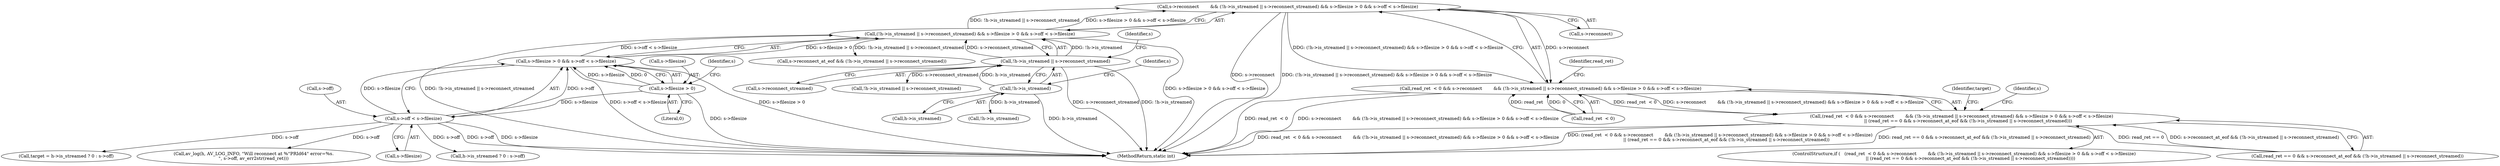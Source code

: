 digraph "0_FFmpeg_2a05c8f813de6f2278827734bf8102291e7484aa_4@API" {
"1000226" [label="(Call,s->reconnect        && (!h->is_streamed || s->reconnect_streamed) && s->filesize > 0 && s->off < s->filesize)"];
"1000230" [label="(Call,(!h->is_streamed || s->reconnect_streamed) && s->filesize > 0 && s->off < s->filesize)"];
"1000231" [label="(Call,!h->is_streamed || s->reconnect_streamed)"];
"1000232" [label="(Call,!h->is_streamed)"];
"1000239" [label="(Call,s->filesize > 0 && s->off < s->filesize)"];
"1000240" [label="(Call,s->filesize > 0)"];
"1000245" [label="(Call,s->off < s->filesize)"];
"1000222" [label="(Call,read_ret  < 0 && s->reconnect        && (!h->is_streamed || s->reconnect_streamed) && s->filesize > 0 && s->off < s->filesize)"];
"1000221" [label="(Call,(read_ret  < 0 && s->reconnect        && (!h->is_streamed || s->reconnect_streamed) && s->filesize > 0 && s->off < s->filesize)\n         || (read_ret == 0 && s->reconnect_at_eof && (!h->is_streamed || s->reconnect_streamed)))"];
"1000241" [label="(Call,s->filesize)"];
"1000223" [label="(Call,read_ret  < 0)"];
"1000236" [label="(Call,s->reconnect_streamed)"];
"1000230" [label="(Call,(!h->is_streamed || s->reconnect_streamed) && s->filesize > 0 && s->off < s->filesize)"];
"1000233" [label="(Call,h->is_streamed)"];
"1000352" [label="(MethodReturn,static int)"];
"1000239" [label="(Call,s->filesize > 0 && s->off < s->filesize)"];
"1000231" [label="(Call,!h->is_streamed || s->reconnect_streamed)"];
"1000222" [label="(Call,read_ret  < 0 && s->reconnect        && (!h->is_streamed || s->reconnect_streamed) && s->filesize > 0 && s->off < s->filesize)"];
"1000232" [label="(Call,!h->is_streamed)"];
"1000270" [label="(Call,target = h->is_streamed ? 0 : s->off)"];
"1000291" [label="(Call,av_log(h, AV_LOG_INFO, \"Will reconnect at %\"PRId64\" error=%s.\n\", s->off, av_err2str(read_ret)))"];
"1000221" [label="(Call,(read_ret  < 0 && s->reconnect        && (!h->is_streamed || s->reconnect_streamed) && s->filesize > 0 && s->off < s->filesize)\n         || (read_ret == 0 && s->reconnect_at_eof && (!h->is_streamed || s->reconnect_streamed)))"];
"1000245" [label="(Call,s->off < s->filesize)"];
"1000242" [label="(Identifier,s)"];
"1000271" [label="(Identifier,target)"];
"1000220" [label="(ControlStructure,if (   (read_ret  < 0 && s->reconnect        && (!h->is_streamed || s->reconnect_streamed) && s->filesize > 0 && s->off < s->filesize)\n         || (read_ret == 0 && s->reconnect_at_eof && (!h->is_streamed || s->reconnect_streamed))))"];
"1000260" [label="(Call,!h->is_streamed || s->reconnect_streamed)"];
"1000261" [label="(Call,!h->is_streamed)"];
"1000227" [label="(Call,s->reconnect)"];
"1000249" [label="(Call,s->filesize)"];
"1000237" [label="(Identifier,s)"];
"1000244" [label="(Literal,0)"];
"1000256" [label="(Call,s->reconnect_at_eof && (!h->is_streamed || s->reconnect_streamed))"];
"1000226" [label="(Call,s->reconnect        && (!h->is_streamed || s->reconnect_streamed) && s->filesize > 0 && s->off < s->filesize)"];
"1000252" [label="(Call,read_ret == 0 && s->reconnect_at_eof && (!h->is_streamed || s->reconnect_streamed))"];
"1000347" [label="(Identifier,s)"];
"1000246" [label="(Call,s->off)"];
"1000272" [label="(Call,h->is_streamed ? 0 : s->off)"];
"1000254" [label="(Identifier,read_ret)"];
"1000240" [label="(Call,s->filesize > 0)"];
"1000247" [label="(Identifier,s)"];
"1000226" -> "1000222"  [label="AST: "];
"1000226" -> "1000227"  [label="CFG: "];
"1000226" -> "1000230"  [label="CFG: "];
"1000227" -> "1000226"  [label="AST: "];
"1000230" -> "1000226"  [label="AST: "];
"1000222" -> "1000226"  [label="CFG: "];
"1000226" -> "1000352"  [label="DDG: s->reconnect"];
"1000226" -> "1000352"  [label="DDG: (!h->is_streamed || s->reconnect_streamed) && s->filesize > 0 && s->off < s->filesize"];
"1000226" -> "1000222"  [label="DDG: s->reconnect"];
"1000226" -> "1000222"  [label="DDG: (!h->is_streamed || s->reconnect_streamed) && s->filesize > 0 && s->off < s->filesize"];
"1000230" -> "1000226"  [label="DDG: !h->is_streamed || s->reconnect_streamed"];
"1000230" -> "1000226"  [label="DDG: s->filesize > 0 && s->off < s->filesize"];
"1000230" -> "1000231"  [label="CFG: "];
"1000230" -> "1000239"  [label="CFG: "];
"1000231" -> "1000230"  [label="AST: "];
"1000239" -> "1000230"  [label="AST: "];
"1000230" -> "1000352"  [label="DDG: s->filesize > 0 && s->off < s->filesize"];
"1000230" -> "1000352"  [label="DDG: !h->is_streamed || s->reconnect_streamed"];
"1000231" -> "1000230"  [label="DDG: !h->is_streamed"];
"1000231" -> "1000230"  [label="DDG: s->reconnect_streamed"];
"1000239" -> "1000230"  [label="DDG: s->filesize > 0"];
"1000239" -> "1000230"  [label="DDG: s->off < s->filesize"];
"1000230" -> "1000256"  [label="DDG: !h->is_streamed || s->reconnect_streamed"];
"1000231" -> "1000232"  [label="CFG: "];
"1000231" -> "1000236"  [label="CFG: "];
"1000232" -> "1000231"  [label="AST: "];
"1000236" -> "1000231"  [label="AST: "];
"1000242" -> "1000231"  [label="CFG: "];
"1000231" -> "1000352"  [label="DDG: s->reconnect_streamed"];
"1000231" -> "1000352"  [label="DDG: !h->is_streamed"];
"1000232" -> "1000231"  [label="DDG: h->is_streamed"];
"1000231" -> "1000260"  [label="DDG: s->reconnect_streamed"];
"1000232" -> "1000233"  [label="CFG: "];
"1000233" -> "1000232"  [label="AST: "];
"1000237" -> "1000232"  [label="CFG: "];
"1000232" -> "1000352"  [label="DDG: h->is_streamed"];
"1000232" -> "1000261"  [label="DDG: h->is_streamed"];
"1000239" -> "1000240"  [label="CFG: "];
"1000239" -> "1000245"  [label="CFG: "];
"1000240" -> "1000239"  [label="AST: "];
"1000245" -> "1000239"  [label="AST: "];
"1000239" -> "1000352"  [label="DDG: s->filesize > 0"];
"1000239" -> "1000352"  [label="DDG: s->off < s->filesize"];
"1000240" -> "1000239"  [label="DDG: s->filesize"];
"1000240" -> "1000239"  [label="DDG: 0"];
"1000245" -> "1000239"  [label="DDG: s->off"];
"1000245" -> "1000239"  [label="DDG: s->filesize"];
"1000240" -> "1000244"  [label="CFG: "];
"1000241" -> "1000240"  [label="AST: "];
"1000244" -> "1000240"  [label="AST: "];
"1000247" -> "1000240"  [label="CFG: "];
"1000240" -> "1000352"  [label="DDG: s->filesize"];
"1000240" -> "1000245"  [label="DDG: s->filesize"];
"1000245" -> "1000249"  [label="CFG: "];
"1000246" -> "1000245"  [label="AST: "];
"1000249" -> "1000245"  [label="AST: "];
"1000245" -> "1000352"  [label="DDG: s->off"];
"1000245" -> "1000352"  [label="DDG: s->filesize"];
"1000245" -> "1000270"  [label="DDG: s->off"];
"1000245" -> "1000272"  [label="DDG: s->off"];
"1000245" -> "1000291"  [label="DDG: s->off"];
"1000222" -> "1000221"  [label="AST: "];
"1000222" -> "1000223"  [label="CFG: "];
"1000223" -> "1000222"  [label="AST: "];
"1000254" -> "1000222"  [label="CFG: "];
"1000221" -> "1000222"  [label="CFG: "];
"1000222" -> "1000352"  [label="DDG: read_ret  < 0"];
"1000222" -> "1000352"  [label="DDG: s->reconnect        && (!h->is_streamed || s->reconnect_streamed) && s->filesize > 0 && s->off < s->filesize"];
"1000222" -> "1000221"  [label="DDG: read_ret  < 0"];
"1000222" -> "1000221"  [label="DDG: s->reconnect        && (!h->is_streamed || s->reconnect_streamed) && s->filesize > 0 && s->off < s->filesize"];
"1000223" -> "1000222"  [label="DDG: read_ret"];
"1000223" -> "1000222"  [label="DDG: 0"];
"1000221" -> "1000220"  [label="AST: "];
"1000221" -> "1000252"  [label="CFG: "];
"1000252" -> "1000221"  [label="AST: "];
"1000271" -> "1000221"  [label="CFG: "];
"1000347" -> "1000221"  [label="CFG: "];
"1000221" -> "1000352"  [label="DDG: (read_ret  < 0 && s->reconnect        && (!h->is_streamed || s->reconnect_streamed) && s->filesize > 0 && s->off < s->filesize)\n         || (read_ret == 0 && s->reconnect_at_eof && (!h->is_streamed || s->reconnect_streamed))"];
"1000221" -> "1000352"  [label="DDG: read_ret == 0 && s->reconnect_at_eof && (!h->is_streamed || s->reconnect_streamed)"];
"1000221" -> "1000352"  [label="DDG: read_ret  < 0 && s->reconnect        && (!h->is_streamed || s->reconnect_streamed) && s->filesize > 0 && s->off < s->filesize"];
"1000252" -> "1000221"  [label="DDG: read_ret == 0"];
"1000252" -> "1000221"  [label="DDG: s->reconnect_at_eof && (!h->is_streamed || s->reconnect_streamed)"];
}
